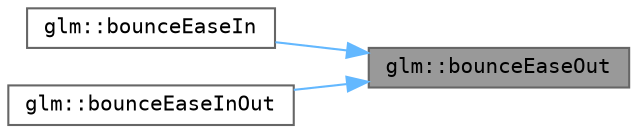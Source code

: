 digraph "glm::bounceEaseOut"
{
 // LATEX_PDF_SIZE
  bgcolor="transparent";
  edge [fontname=Terminal,fontsize=10,labelfontname=Helvetica,labelfontsize=10];
  node [fontname=Terminal,fontsize=10,shape=box,height=0.2,width=0.4];
  rankdir="RL";
  Node1 [label="glm::bounceEaseOut",height=0.2,width=0.4,color="gray40", fillcolor="grey60", style="filled", fontcolor="black",tooltip=" "];
  Node1 -> Node2 [dir="back",color="steelblue1",style="solid"];
  Node2 [label="glm::bounceEaseIn",height=0.2,width=0.4,color="grey40", fillcolor="white", style="filled",URL="$group__gtx__easing.html#gaac30767f2e430b0c3fc859a4d59c7b5b",tooltip=" "];
  Node1 -> Node3 [dir="back",color="steelblue1",style="solid"];
  Node3 [label="glm::bounceEaseInOut",height=0.2,width=0.4,color="grey40", fillcolor="white", style="filled",URL="$group__gtx__easing.html#gadf9f38eff1e5f4c2fa5b629a25ae413e",tooltip=" "];
}
